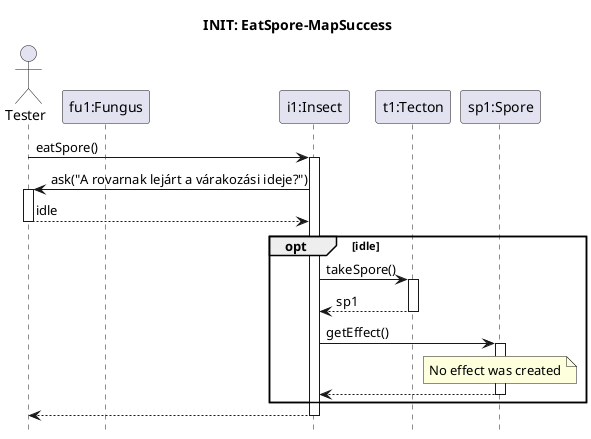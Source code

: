 @startuml Eat-spore/get-no-effect
hide footbox

title INIT: EatSpore-MapSuccess

actor Tester as S

participant "fu1:Fungus" as fu1
participant "i1:Insect" as i1
participant "t1:Tecton" as t1
participant "sp1:Spore" as sp1

S -> i1 : eatSpore()
activate i1

S <- i1 : ask("A rovarnak lejárt a várakozási ideje?")
activate S
return idle

opt idle
    i1 -> t1 : takeSpore()
    activate t1

    return sp1

    i1 -> sp1 : getEffect()
    activate sp1

    note over sp1 : No effect was created

    return
end

return

@enduml
